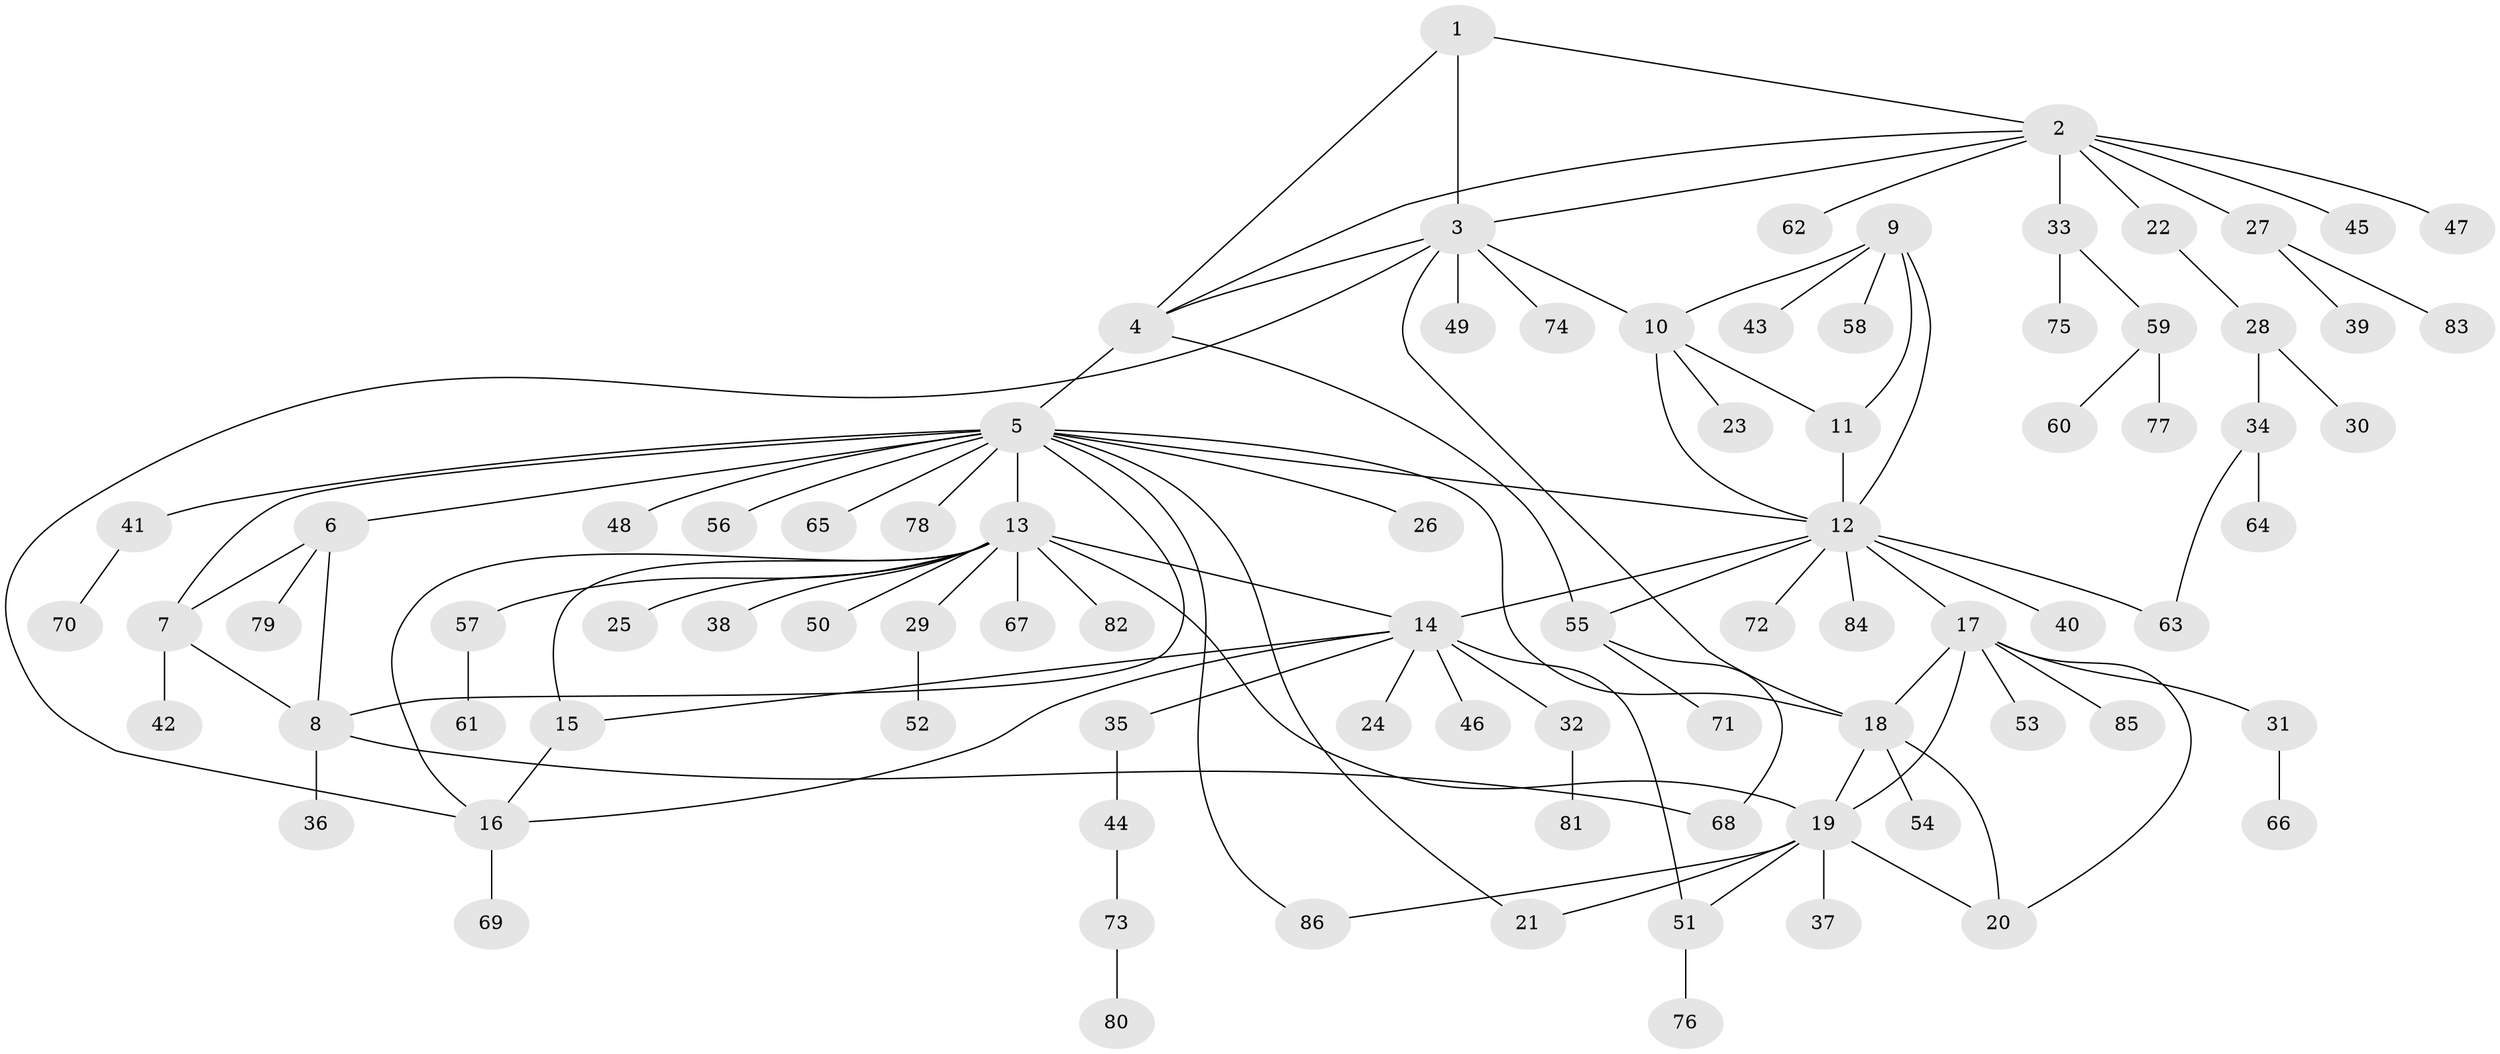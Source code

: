 // coarse degree distribution, {7: 0.07692307692307693, 3: 0.07692307692307693, 6: 0.11538461538461539, 4: 0.07692307692307693, 5: 0.038461538461538464, 2: 0.2692307692307692, 1: 0.34615384615384615}
// Generated by graph-tools (version 1.1) at 2025/52/03/04/25 22:52:17]
// undirected, 86 vertices, 112 edges
graph export_dot {
  node [color=gray90,style=filled];
  1;
  2;
  3;
  4;
  5;
  6;
  7;
  8;
  9;
  10;
  11;
  12;
  13;
  14;
  15;
  16;
  17;
  18;
  19;
  20;
  21;
  22;
  23;
  24;
  25;
  26;
  27;
  28;
  29;
  30;
  31;
  32;
  33;
  34;
  35;
  36;
  37;
  38;
  39;
  40;
  41;
  42;
  43;
  44;
  45;
  46;
  47;
  48;
  49;
  50;
  51;
  52;
  53;
  54;
  55;
  56;
  57;
  58;
  59;
  60;
  61;
  62;
  63;
  64;
  65;
  66;
  67;
  68;
  69;
  70;
  71;
  72;
  73;
  74;
  75;
  76;
  77;
  78;
  79;
  80;
  81;
  82;
  83;
  84;
  85;
  86;
  1 -- 2;
  1 -- 3;
  1 -- 4;
  2 -- 3;
  2 -- 4;
  2 -- 22;
  2 -- 27;
  2 -- 33;
  2 -- 45;
  2 -- 47;
  2 -- 62;
  3 -- 4;
  3 -- 10;
  3 -- 16;
  3 -- 18;
  3 -- 49;
  3 -- 74;
  4 -- 5;
  4 -- 55;
  5 -- 6;
  5 -- 7;
  5 -- 8;
  5 -- 12;
  5 -- 13;
  5 -- 18;
  5 -- 21;
  5 -- 26;
  5 -- 41;
  5 -- 48;
  5 -- 56;
  5 -- 65;
  5 -- 78;
  5 -- 86;
  6 -- 7;
  6 -- 8;
  6 -- 79;
  7 -- 8;
  7 -- 42;
  8 -- 36;
  8 -- 68;
  9 -- 10;
  9 -- 11;
  9 -- 12;
  9 -- 43;
  9 -- 58;
  10 -- 11;
  10 -- 12;
  10 -- 23;
  11 -- 12;
  12 -- 14;
  12 -- 17;
  12 -- 40;
  12 -- 55;
  12 -- 63;
  12 -- 72;
  12 -- 84;
  13 -- 14;
  13 -- 15;
  13 -- 16;
  13 -- 19;
  13 -- 25;
  13 -- 29;
  13 -- 38;
  13 -- 50;
  13 -- 57;
  13 -- 67;
  13 -- 82;
  14 -- 15;
  14 -- 16;
  14 -- 24;
  14 -- 32;
  14 -- 35;
  14 -- 46;
  14 -- 51;
  15 -- 16;
  16 -- 69;
  17 -- 18;
  17 -- 19;
  17 -- 20;
  17 -- 31;
  17 -- 53;
  17 -- 85;
  18 -- 19;
  18 -- 20;
  18 -- 54;
  19 -- 20;
  19 -- 21;
  19 -- 37;
  19 -- 51;
  19 -- 86;
  22 -- 28;
  27 -- 39;
  27 -- 83;
  28 -- 30;
  28 -- 34;
  29 -- 52;
  31 -- 66;
  32 -- 81;
  33 -- 59;
  33 -- 75;
  34 -- 63;
  34 -- 64;
  35 -- 44;
  41 -- 70;
  44 -- 73;
  51 -- 76;
  55 -- 68;
  55 -- 71;
  57 -- 61;
  59 -- 60;
  59 -- 77;
  73 -- 80;
}
